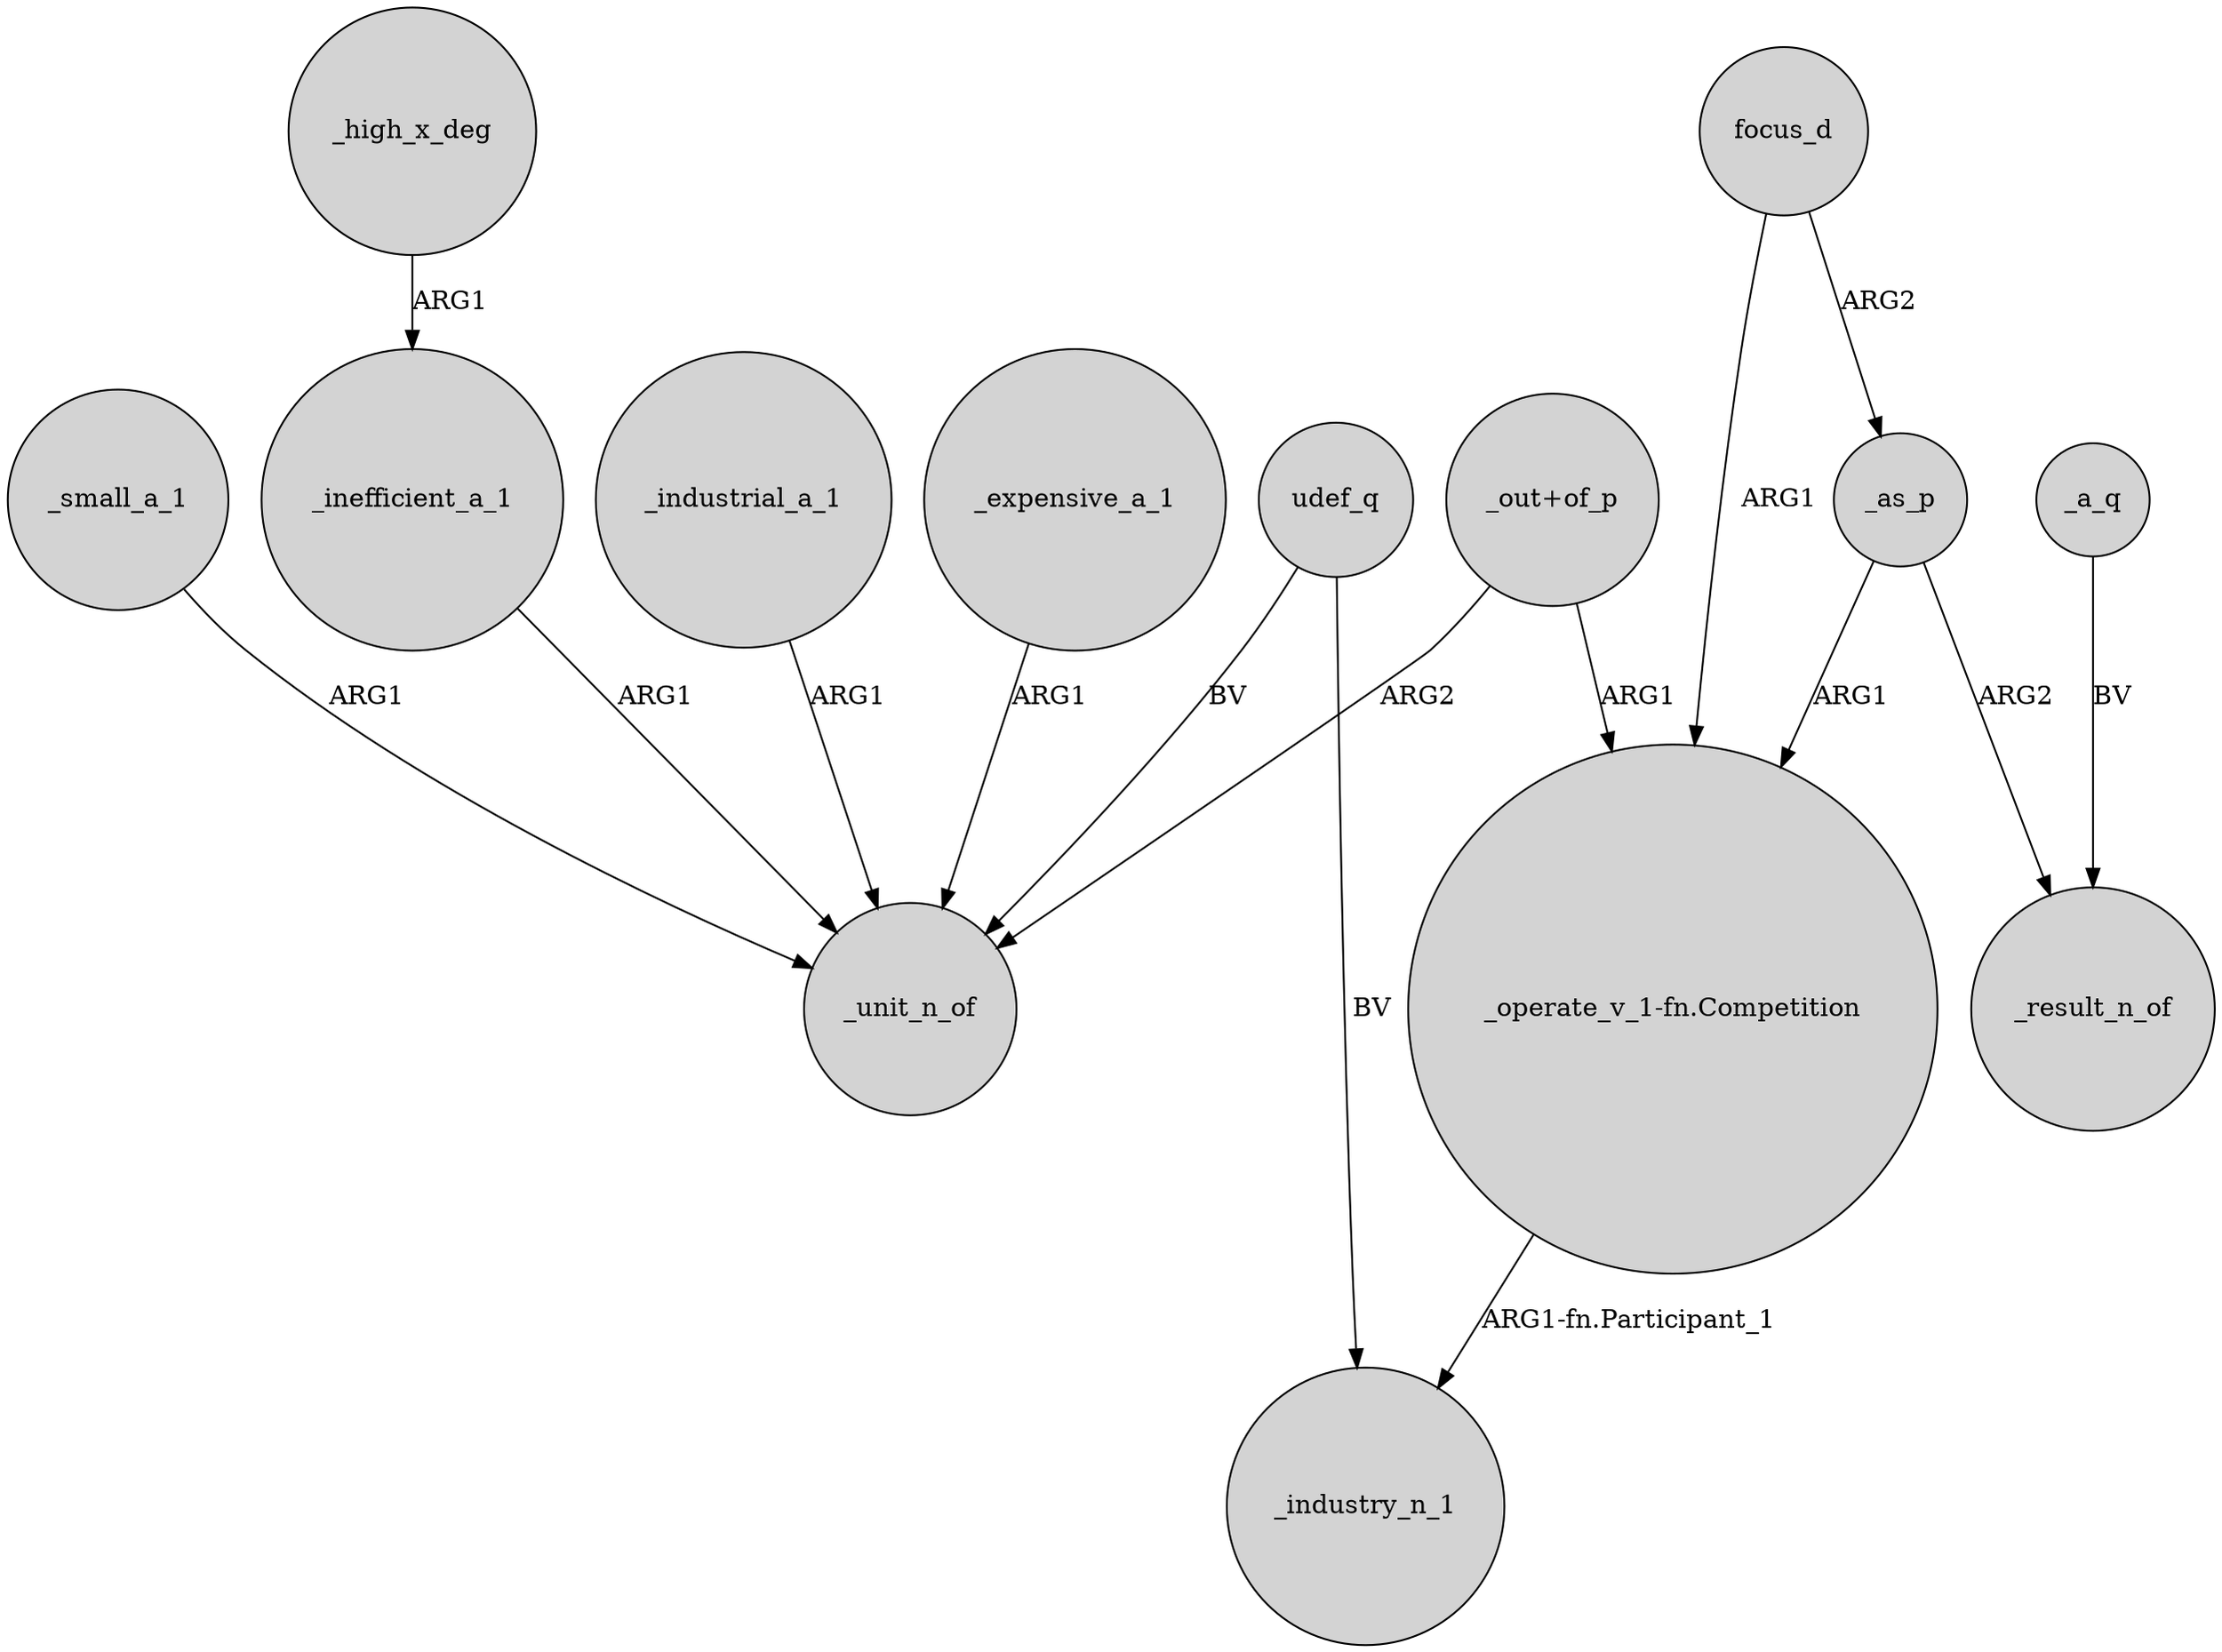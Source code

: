 digraph {
	node [shape=circle style=filled]
	"_out+of_p" -> _unit_n_of [label=ARG2]
	_small_a_1 -> _unit_n_of [label=ARG1]
	focus_d -> _as_p [label=ARG2]
	_inefficient_a_1 -> _unit_n_of [label=ARG1]
	_as_p -> "_operate_v_1-fn.Competition" [label=ARG1]
	focus_d -> "_operate_v_1-fn.Competition" [label=ARG1]
	"_operate_v_1-fn.Competition" -> _industry_n_1 [label="ARG1-fn.Participant_1"]
	udef_q -> _unit_n_of [label=BV]
	_high_x_deg -> _inefficient_a_1 [label=ARG1]
	_industrial_a_1 -> _unit_n_of [label=ARG1]
	_expensive_a_1 -> _unit_n_of [label=ARG1]
	_as_p -> _result_n_of [label=ARG2]
	_a_q -> _result_n_of [label=BV]
	udef_q -> _industry_n_1 [label=BV]
	"_out+of_p" -> "_operate_v_1-fn.Competition" [label=ARG1]
}
